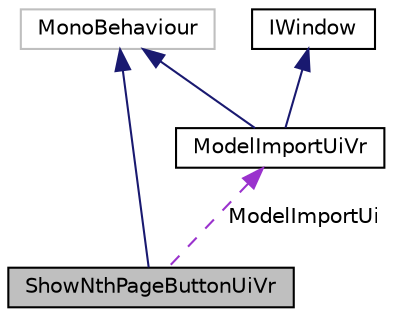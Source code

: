 digraph "ShowNthPageButtonUiVr"
{
 // LATEX_PDF_SIZE
  edge [fontname="Helvetica",fontsize="10",labelfontname="Helvetica",labelfontsize="10"];
  node [fontname="Helvetica",fontsize="10",shape=record];
  Node2 [label="ShowNthPageButtonUiVr",height=0.2,width=0.4,color="black", fillcolor="grey75", style="filled", fontcolor="black",tooltip=" "];
  Node3 -> Node2 [dir="back",color="midnightblue",fontsize="10",style="solid",fontname="Helvetica"];
  Node3 [label="MonoBehaviour",height=0.2,width=0.4,color="grey75", fillcolor="white", style="filled",tooltip=" "];
  Node4 -> Node2 [dir="back",color="darkorchid3",fontsize="10",style="dashed",label=" ModelImportUi" ,fontname="Helvetica"];
  Node4 [label="ModelImportUiVr",height=0.2,width=0.4,color="black", fillcolor="white", style="filled",URL="$class_model_import_ui_vr.html",tooltip=" "];
  Node3 -> Node4 [dir="back",color="midnightblue",fontsize="10",style="solid",fontname="Helvetica"];
  Node5 -> Node4 [dir="back",color="midnightblue",fontsize="10",style="solid",fontname="Helvetica"];
  Node5 [label="IWindow",height=0.2,width=0.4,color="black", fillcolor="white", style="filled",URL="$interface_i_window.html",tooltip=" "];
}
